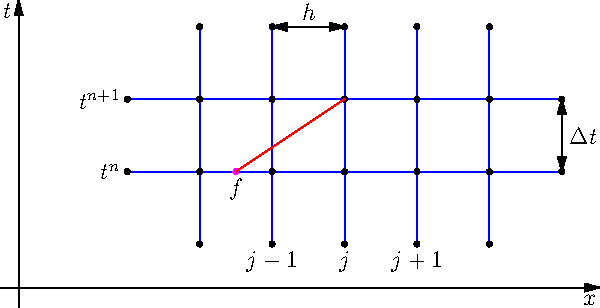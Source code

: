 import graph;
size(300,0);

xaxis("$x$",Arrow);
yaxis("$t$",Arrow);

real xmin = 0.5;
real xmax = 2.5;
real ymin = 0.2;
real ymax = 1.2;
pen axis  = linewidth(0.8);

int ni = 7;
int nj = 4;
real dx = (xmax-xmin)/(ni-1);
real dy = (ymax-ymin)/(nj-1);

pen pg = blue;

//vertical lines
for(int i=1; i<ni-1; ++i){
   guide g;
   for(int j=0; j<nj; ++j){
      real x = xmin + i*dx;
      real y = ymin + j*dy;
      g = g--(x,y);
   }
   draw(g,pg);
   dot(g);
}

//horixontal lines
for(int j=1; j<nj-1; ++j){
   guide g;
   for(int i=0; i<ni; ++i){
      real x = xmin + i*dx;
      real y = ymin + j*dy;
      g = g--(x,y);
   }
   draw(g,pg);
   dot(g);
}

label("$j-1$", (xmin+2*dx,ymin),S);
label("$j$", (xmin+3*dx,ymin),S);
label("$j+1$", (xmin+4*dx,ymin),S);

label("$t^{n}$", (xmin,ymin+dy), W);
label("$t^{n+1}$", (xmin,ymin+2*dy), W);

real xj = xmin + 3*dx;
real yj = ymin + 2*dy;
dot((xj,yj));

real xf = xj - 1.5*dy;
real yf = yj - dy;
dot((xf,yf),magenta);

draw((xj,yj)--(xf,yf),red);

//label("$A$", (xj-dx,yj-dy), SW);
label("$f$", (xf,yf), S);
//label("$C$", (xj,yj-dy), SE);

label("$h$", (xmin+2.5*dx,ymin+3*dy), N);
label("$\Delta t$", (xmin+6.0*dx,ymin+1.5*dy), E);

draw((xmin+2*dx,ymin+3*dy)--(xmin+3*dx,ymin+3*dy), Arrows);
draw((xmin+6*dx,ymin+dy)--(xmin+6*dx,ymin+2*dy), Arrows);
